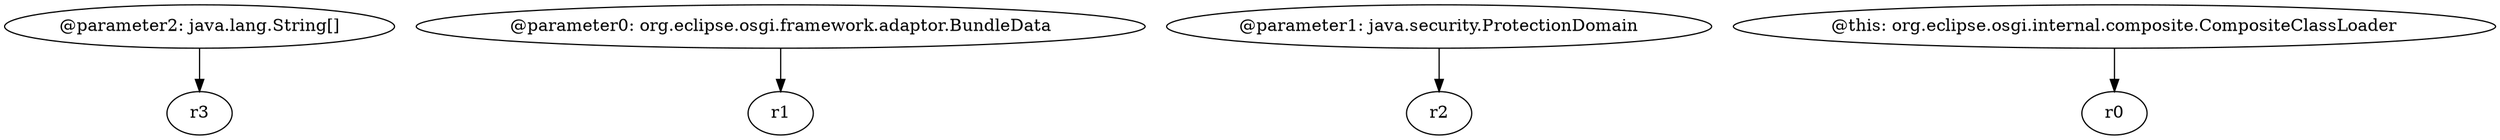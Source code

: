 digraph g {
0[label="@parameter2: java.lang.String[]"]
1[label="r3"]
0->1[label=""]
2[label="@parameter0: org.eclipse.osgi.framework.adaptor.BundleData"]
3[label="r1"]
2->3[label=""]
4[label="@parameter1: java.security.ProtectionDomain"]
5[label="r2"]
4->5[label=""]
6[label="@this: org.eclipse.osgi.internal.composite.CompositeClassLoader"]
7[label="r0"]
6->7[label=""]
}